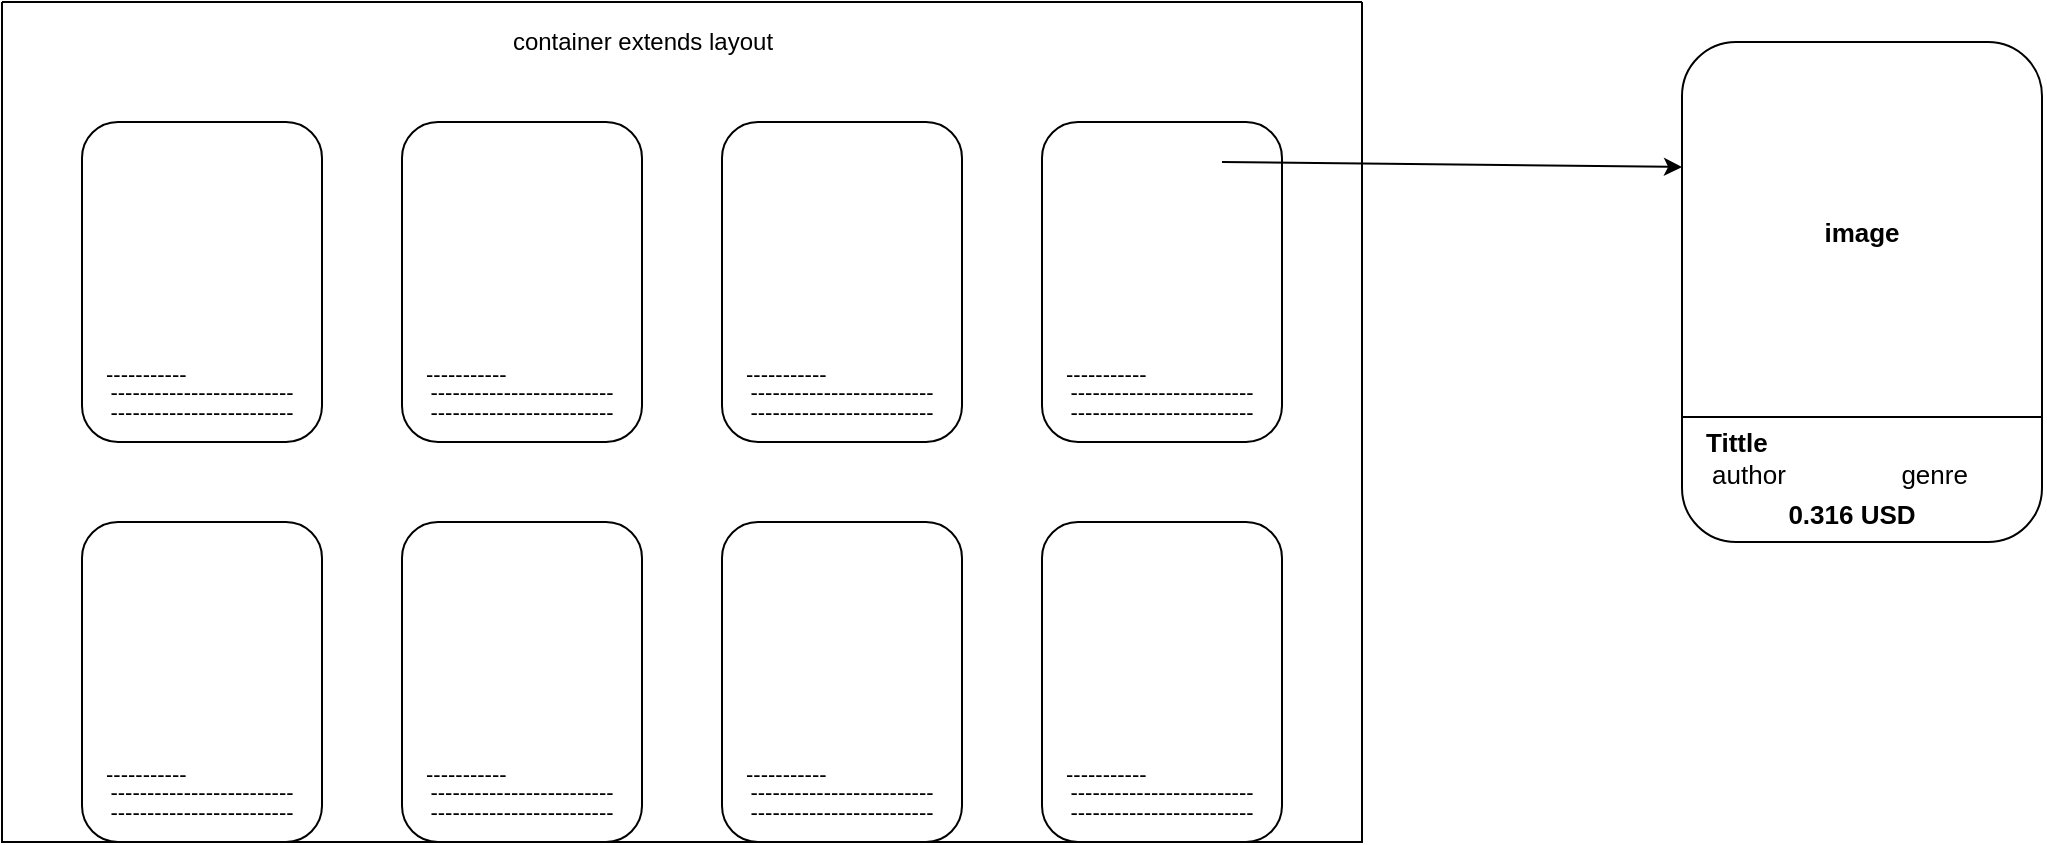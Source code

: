<mxfile>
    <diagram id="qWVUn7iMk5tPWoX-ER_k" name="Page-1">
        <mxGraphModel dx="1093" dy="590" grid="1" gridSize="10" guides="1" tooltips="1" connect="1" arrows="1" fold="1" page="1" pageScale="1" pageWidth="827" pageHeight="1169" math="0" shadow="0">
            <root>
                <mxCell id="0"/>
                <mxCell id="1" parent="0"/>
                <mxCell id="2" value="" style="swimlane;startSize=0;" vertex="1" parent="1">
                    <mxGeometry x="40" y="20" width="680" height="420" as="geometry"/>
                </mxCell>
                <mxCell id="6" value="" style="rounded=1;whiteSpace=wrap;html=1;" vertex="1" parent="2">
                    <mxGeometry x="40" y="60" width="120" height="160" as="geometry"/>
                </mxCell>
                <mxCell id="11" value="-------------------------" style="text;html=1;strokeColor=none;fillColor=none;align=center;verticalAlign=middle;whiteSpace=wrap;rounded=0;fontSize=11;" vertex="1" parent="2">
                    <mxGeometry x="50" y="180" width="100" height="30" as="geometry"/>
                </mxCell>
                <mxCell id="13" value="-------------------------" style="text;html=1;strokeColor=none;fillColor=none;align=center;verticalAlign=middle;whiteSpace=wrap;rounded=0;fontSize=11;" vertex="1" parent="2">
                    <mxGeometry x="50" y="190" width="100" height="30" as="geometry"/>
                </mxCell>
                <mxCell id="14" value="-----------" style="text;html=1;strokeColor=none;fillColor=none;align=left;verticalAlign=middle;whiteSpace=wrap;rounded=0;fontSize=11;" vertex="1" parent="2">
                    <mxGeometry x="50" y="171" width="100" height="30" as="geometry"/>
                </mxCell>
                <mxCell id="15" value="" style="rounded=1;whiteSpace=wrap;html=1;" vertex="1" parent="2">
                    <mxGeometry x="200" y="60" width="120" height="160" as="geometry"/>
                </mxCell>
                <mxCell id="16" value="-------------------------" style="text;html=1;strokeColor=none;fillColor=none;align=center;verticalAlign=middle;whiteSpace=wrap;rounded=0;fontSize=11;" vertex="1" parent="2">
                    <mxGeometry x="210" y="180" width="100" height="30" as="geometry"/>
                </mxCell>
                <mxCell id="17" value="-------------------------" style="text;html=1;strokeColor=none;fillColor=none;align=center;verticalAlign=middle;whiteSpace=wrap;rounded=0;fontSize=11;" vertex="1" parent="2">
                    <mxGeometry x="210" y="190" width="100" height="30" as="geometry"/>
                </mxCell>
                <mxCell id="18" value="-----------" style="text;html=1;strokeColor=none;fillColor=none;align=left;verticalAlign=middle;whiteSpace=wrap;rounded=0;fontSize=11;" vertex="1" parent="2">
                    <mxGeometry x="210" y="171" width="100" height="30" as="geometry"/>
                </mxCell>
                <mxCell id="19" value="" style="rounded=1;whiteSpace=wrap;html=1;" vertex="1" parent="2">
                    <mxGeometry x="360" y="60" width="120" height="160" as="geometry"/>
                </mxCell>
                <mxCell id="20" value="-------------------------" style="text;html=1;strokeColor=none;fillColor=none;align=center;verticalAlign=middle;whiteSpace=wrap;rounded=0;fontSize=11;" vertex="1" parent="2">
                    <mxGeometry x="370" y="180" width="100" height="30" as="geometry"/>
                </mxCell>
                <mxCell id="21" value="-------------------------" style="text;html=1;strokeColor=none;fillColor=none;align=center;verticalAlign=middle;whiteSpace=wrap;rounded=0;fontSize=11;" vertex="1" parent="2">
                    <mxGeometry x="370" y="190" width="100" height="30" as="geometry"/>
                </mxCell>
                <mxCell id="22" value="-----------" style="text;html=1;strokeColor=none;fillColor=none;align=left;verticalAlign=middle;whiteSpace=wrap;rounded=0;fontSize=11;" vertex="1" parent="2">
                    <mxGeometry x="370" y="171" width="100" height="30" as="geometry"/>
                </mxCell>
                <mxCell id="23" value="" style="rounded=1;whiteSpace=wrap;html=1;" vertex="1" parent="2">
                    <mxGeometry x="520" y="60" width="120" height="160" as="geometry"/>
                </mxCell>
                <mxCell id="24" value="-------------------------" style="text;html=1;strokeColor=none;fillColor=none;align=center;verticalAlign=middle;whiteSpace=wrap;rounded=0;fontSize=11;" vertex="1" parent="2">
                    <mxGeometry x="530" y="180" width="100" height="30" as="geometry"/>
                </mxCell>
                <mxCell id="25" value="-------------------------" style="text;html=1;strokeColor=none;fillColor=none;align=center;verticalAlign=middle;whiteSpace=wrap;rounded=0;fontSize=11;" vertex="1" parent="2">
                    <mxGeometry x="530" y="190" width="100" height="30" as="geometry"/>
                </mxCell>
                <mxCell id="26" value="-----------" style="text;html=1;strokeColor=none;fillColor=none;align=left;verticalAlign=middle;whiteSpace=wrap;rounded=0;fontSize=11;" vertex="1" parent="2">
                    <mxGeometry x="530" y="171" width="100" height="30" as="geometry"/>
                </mxCell>
                <mxCell id="31" value="" style="rounded=1;whiteSpace=wrap;html=1;" vertex="1" parent="2">
                    <mxGeometry x="40" y="260" width="120" height="160" as="geometry"/>
                </mxCell>
                <mxCell id="32" value="-------------------------" style="text;html=1;strokeColor=none;fillColor=none;align=center;verticalAlign=middle;whiteSpace=wrap;rounded=0;fontSize=11;" vertex="1" parent="2">
                    <mxGeometry x="50" y="380" width="100" height="30" as="geometry"/>
                </mxCell>
                <mxCell id="33" value="-------------------------" style="text;html=1;strokeColor=none;fillColor=none;align=center;verticalAlign=middle;whiteSpace=wrap;rounded=0;fontSize=11;" vertex="1" parent="2">
                    <mxGeometry x="50" y="390" width="100" height="30" as="geometry"/>
                </mxCell>
                <mxCell id="34" value="-----------" style="text;html=1;strokeColor=none;fillColor=none;align=left;verticalAlign=middle;whiteSpace=wrap;rounded=0;fontSize=11;" vertex="1" parent="2">
                    <mxGeometry x="50" y="371" width="100" height="30" as="geometry"/>
                </mxCell>
                <mxCell id="35" value="" style="rounded=1;whiteSpace=wrap;html=1;" vertex="1" parent="2">
                    <mxGeometry x="200" y="260" width="120" height="160" as="geometry"/>
                </mxCell>
                <mxCell id="36" value="-------------------------" style="text;html=1;strokeColor=none;fillColor=none;align=center;verticalAlign=middle;whiteSpace=wrap;rounded=0;fontSize=11;" vertex="1" parent="2">
                    <mxGeometry x="210" y="380" width="100" height="30" as="geometry"/>
                </mxCell>
                <mxCell id="37" value="-------------------------" style="text;html=1;strokeColor=none;fillColor=none;align=center;verticalAlign=middle;whiteSpace=wrap;rounded=0;fontSize=11;" vertex="1" parent="2">
                    <mxGeometry x="210" y="390" width="100" height="30" as="geometry"/>
                </mxCell>
                <mxCell id="38" value="-----------" style="text;html=1;strokeColor=none;fillColor=none;align=left;verticalAlign=middle;whiteSpace=wrap;rounded=0;fontSize=11;" vertex="1" parent="2">
                    <mxGeometry x="210" y="371" width="100" height="30" as="geometry"/>
                </mxCell>
                <mxCell id="39" value="" style="rounded=1;whiteSpace=wrap;html=1;" vertex="1" parent="2">
                    <mxGeometry x="360" y="260" width="120" height="160" as="geometry"/>
                </mxCell>
                <mxCell id="40" value="-------------------------" style="text;html=1;strokeColor=none;fillColor=none;align=center;verticalAlign=middle;whiteSpace=wrap;rounded=0;fontSize=11;" vertex="1" parent="2">
                    <mxGeometry x="370" y="380" width="100" height="30" as="geometry"/>
                </mxCell>
                <mxCell id="41" value="-------------------------" style="text;html=1;strokeColor=none;fillColor=none;align=center;verticalAlign=middle;whiteSpace=wrap;rounded=0;fontSize=11;" vertex="1" parent="2">
                    <mxGeometry x="370" y="390" width="100" height="30" as="geometry"/>
                </mxCell>
                <mxCell id="42" value="-----------" style="text;html=1;strokeColor=none;fillColor=none;align=left;verticalAlign=middle;whiteSpace=wrap;rounded=0;fontSize=11;" vertex="1" parent="2">
                    <mxGeometry x="370" y="371" width="100" height="30" as="geometry"/>
                </mxCell>
                <mxCell id="43" value="" style="rounded=1;whiteSpace=wrap;html=1;" vertex="1" parent="2">
                    <mxGeometry x="520" y="260" width="120" height="160" as="geometry"/>
                </mxCell>
                <mxCell id="44" value="-------------------------" style="text;html=1;strokeColor=none;fillColor=none;align=center;verticalAlign=middle;whiteSpace=wrap;rounded=0;fontSize=11;" vertex="1" parent="2">
                    <mxGeometry x="530" y="380" width="100" height="30" as="geometry"/>
                </mxCell>
                <mxCell id="45" value="-------------------------" style="text;html=1;strokeColor=none;fillColor=none;align=center;verticalAlign=middle;whiteSpace=wrap;rounded=0;fontSize=11;" vertex="1" parent="2">
                    <mxGeometry x="530" y="390" width="100" height="30" as="geometry"/>
                </mxCell>
                <mxCell id="46" value="-----------" style="text;html=1;strokeColor=none;fillColor=none;align=left;verticalAlign=middle;whiteSpace=wrap;rounded=0;fontSize=11;" vertex="1" parent="2">
                    <mxGeometry x="530" y="371" width="100" height="30" as="geometry"/>
                </mxCell>
                <mxCell id="3" value="container extends layout" style="text;html=1;align=center;verticalAlign=middle;resizable=0;points=[];autosize=1;strokeColor=none;fillColor=none;" vertex="1" parent="1">
                    <mxGeometry x="285" y="30" width="150" height="20" as="geometry"/>
                </mxCell>
                <mxCell id="47" value="" style="endArrow=classic;html=1;fontSize=11;entryX=0;entryY=0.25;entryDx=0;entryDy=0;" edge="1" parent="1" target="48">
                    <mxGeometry width="50" height="50" relative="1" as="geometry">
                        <mxPoint x="650" y="100" as="sourcePoint"/>
                        <mxPoint x="810" y="60" as="targetPoint"/>
                    </mxGeometry>
                </mxCell>
                <mxCell id="48" value="" style="rounded=1;whiteSpace=wrap;html=1;fontSize=11;fillColor=#FFFFFF;" vertex="1" parent="1">
                    <mxGeometry x="880" y="40" width="180" height="250" as="geometry"/>
                </mxCell>
                <mxCell id="49" value="" style="endArrow=none;html=1;fontSize=11;entryX=1;entryY=0.75;entryDx=0;entryDy=0;strokeColor=#000000;exitX=0;exitY=0.75;exitDx=0;exitDy=0;" edge="1" parent="1" source="48" target="48">
                    <mxGeometry width="50" height="50" relative="1" as="geometry">
                        <mxPoint x="840" y="140" as="sourcePoint"/>
                        <mxPoint x="890" y="90" as="targetPoint"/>
                    </mxGeometry>
                </mxCell>
                <mxCell id="50" value="&lt;font style=&quot;font-size: 13px&quot; color=&quot;#000000&quot;&gt;&lt;b&gt;Tittle&lt;/b&gt;&lt;/font&gt;" style="text;html=1;strokeColor=none;fillColor=none;align=left;verticalAlign=middle;whiteSpace=wrap;rounded=0;fontSize=11;" vertex="1" parent="1">
                    <mxGeometry x="890" y="225" width="170" height="30" as="geometry"/>
                </mxCell>
                <mxCell id="51" value="&lt;font style=&quot;font-size: 13px&quot; color=&quot;#000000&quot;&gt;&lt;b&gt;image&lt;/b&gt;&lt;/font&gt;" style="text;html=1;strokeColor=none;fillColor=none;align=center;verticalAlign=middle;whiteSpace=wrap;rounded=0;fontSize=11;" vertex="1" parent="1">
                    <mxGeometry x="880" y="120" width="180" height="30" as="geometry"/>
                </mxCell>
                <mxCell id="52" value="author&amp;nbsp; &amp;nbsp; &amp;nbsp; &amp;nbsp; &amp;nbsp; &amp;nbsp; &amp;nbsp; &amp;nbsp; genre" style="text;html=1;strokeColor=none;fillColor=none;align=center;verticalAlign=middle;whiteSpace=wrap;rounded=0;fontSize=13;fontColor=#000000;" vertex="1" parent="1">
                    <mxGeometry x="879" y="241" width="160" height="30" as="geometry"/>
                </mxCell>
                <mxCell id="54" value="&lt;font style=&quot;font-size: 13px&quot; color=&quot;#000000&quot;&gt;&lt;b&gt;0.316 USD&lt;/b&gt;&lt;/font&gt;" style="text;html=1;strokeColor=none;fillColor=none;align=center;verticalAlign=middle;whiteSpace=wrap;rounded=0;fontSize=11;" vertex="1" parent="1">
                    <mxGeometry x="880" y="261" width="170" height="30" as="geometry"/>
                </mxCell>
            </root>
        </mxGraphModel>
    </diagram>
</mxfile>